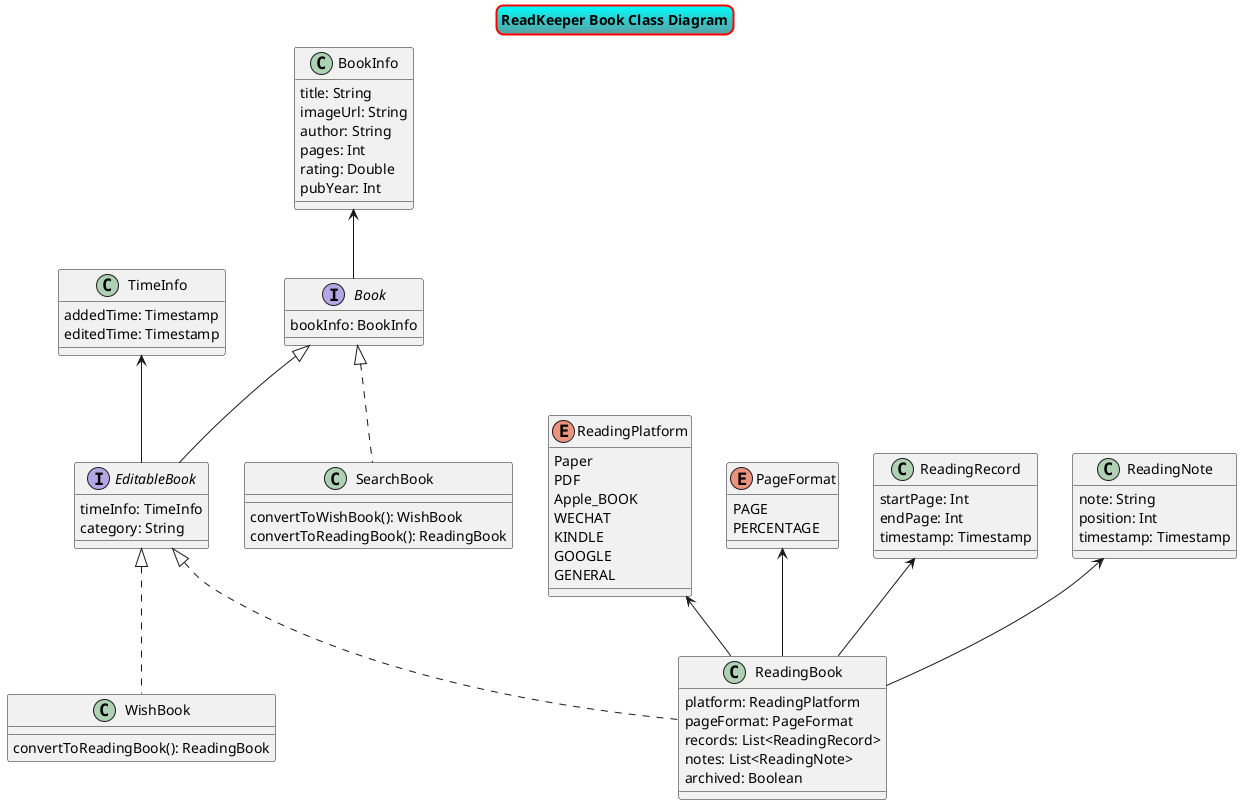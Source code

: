@startuml
skinparam titleBorderRoundCorner 15
skinparam titleBorderThickness 2
skinparam titleBorderColor red
skinparam titleBackgroundColor Aqua-CadetBlue
title ReadKeeper Book Class Diagram
class BookInfo {
    title: String
    imageUrl: String
    author: String
    pages: Int
    rating: Double
    pubYear: Int
}
class TimeInfo {
    addedTime: Timestamp
    editedTime: Timestamp
}
enum ReadingPlatform {
    Paper
    PDF
    Apple_BOOK
    WECHAT
    KINDLE
    GOOGLE
    GENERAL
}
enum PageFormat {
    PAGE
    PERCENTAGE
}
class ReadingRecord {
    startPage: Int
    endPage: Int
    timestamp: Timestamp
}
class ReadingNote {
    note: String
    position: Int
    timestamp: Timestamp
}
interface EditableBook extends Book {
    timeInfo: TimeInfo
    category: String
}

interface Book {
    bookInfo: BookInfo
}
TimeInfo <-- EditableBook
BookInfo <-- Book
ReadingPlatform <-- ReadingBook
PageFormat <-- ReadingBook
ReadingRecord <-- ReadingBook
ReadingNote <-- ReadingBook

class SearchBook implements Book {
    {method} convertToWishBook(): WishBook
    {method} convertToReadingBook(): ReadingBook
}
class ReadingBook implements EditableBook {
    platform: ReadingPlatform
    pageFormat: PageFormat
    records: List<ReadingRecord>
    notes: List<ReadingNote>
    archived: Boolean
}
class WishBook implements EditableBook {
    {method} convertToReadingBook(): ReadingBook
}
@enduml
